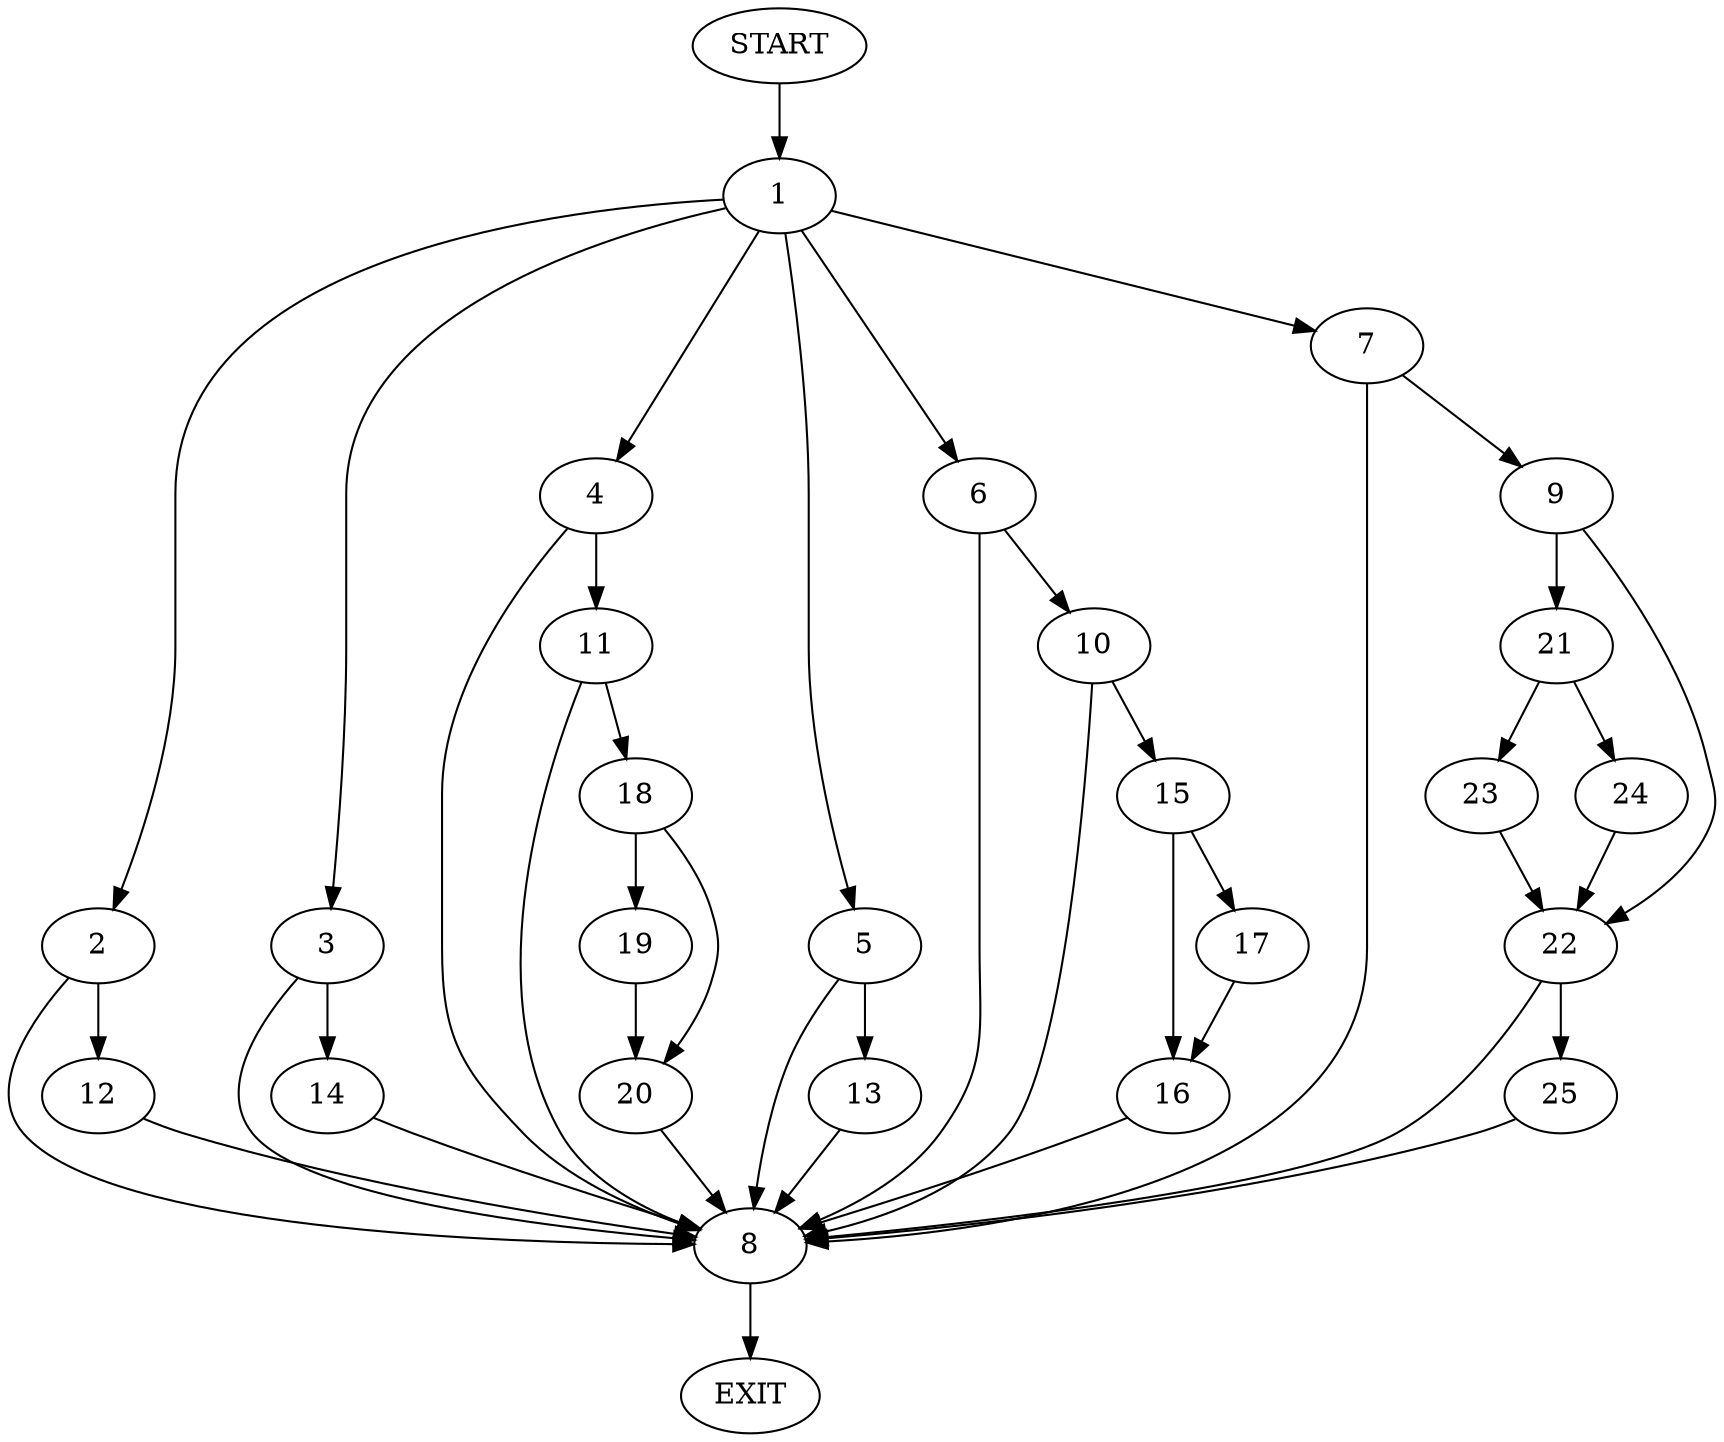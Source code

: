 digraph {
0 [label="START"]
26 [label="EXIT"]
0 -> 1
1 -> 2
1 -> 3
1 -> 4
1 -> 5
1 -> 6
1 -> 7
7 -> 8
7 -> 9
6 -> 10
6 -> 8
4 -> 11
4 -> 8
2 -> 12
2 -> 8
5 -> 13
5 -> 8
3 -> 14
3 -> 8
8 -> 26
14 -> 8
12 -> 8
10 -> 8
10 -> 15
15 -> 16
15 -> 17
16 -> 8
17 -> 16
11 -> 18
11 -> 8
18 -> 19
18 -> 20
19 -> 20
20 -> 8
9 -> 21
9 -> 22
21 -> 23
21 -> 24
22 -> 25
22 -> 8
23 -> 22
24 -> 22
25 -> 8
13 -> 8
}
